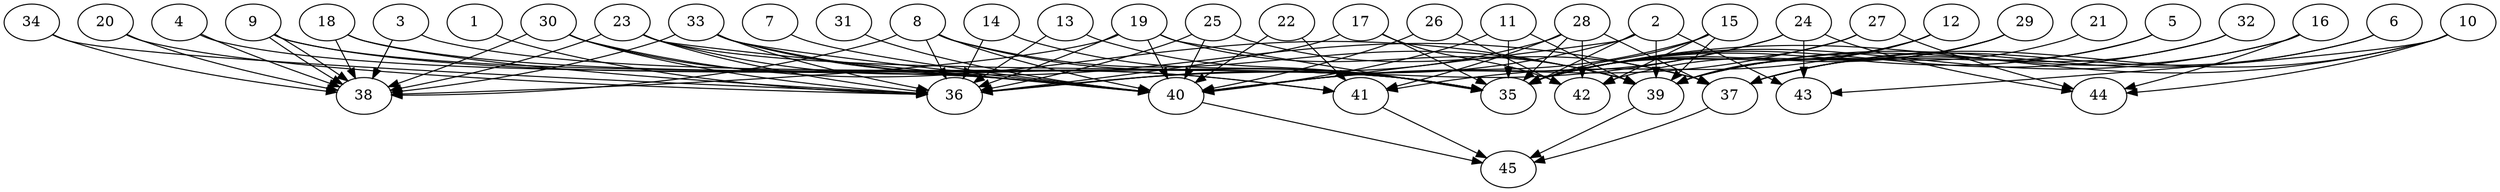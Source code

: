 // DAG (tier=3-complex, mode=compute, n=45, ccr=0.451, fat=0.826, density=0.619, regular=0.343, jump=0.226, mindata=1048576, maxdata=16777216)
// DAG automatically generated by daggen at Sun Aug 24 16:33:34 2025
// /home/ermia/Project/Environments/daggen/bin/daggen --dot --ccr 0.451 --fat 0.826 --regular 0.343 --density 0.619 --jump 0.226 --mindata 1048576 --maxdata 16777216 -n 45 
digraph G {
  1 [size="30795684291064889344", alpha="0.11", expect_size="15397842145532444672"]
  1 -> 36 [size ="78598916538368"]
  2 [size="158772107433400598528", alpha="0.19", expect_size="79386053716700299264"]
  2 -> 35 [size ="234570175741952"]
  2 -> 36 [size ="234570175741952"]
  2 -> 39 [size ="234570175741952"]
  2 -> 40 [size ="234570175741952"]
  2 -> 43 [size ="234570175741952"]
  3 [size="2291614613504000000000", alpha="0.02", expect_size="1145807306752000000000"]
  3 -> 35 [size ="1390542848000000"]
  3 -> 38 [size ="1390542848000000"]
  4 [size="710939609560030", alpha="0.03", expect_size="355469804780015"]
  4 -> 38 [size ="44917606842368"]
  4 -> 40 [size ="44917606842368"]
  5 [size="13847554396216024", alpha="0.01", expect_size="6923777198108012"]
  5 -> 35 [size ="393959306166272"]
  5 -> 37 [size ="393959306166272"]
  6 [size="17089470870544692", alpha="0.08", expect_size="8544735435272346"]
  6 -> 37 [size ="10768363814912"]
  6 -> 39 [size ="10768363814912"]
  7 [size="513279015550940348416", alpha="0.14", expect_size="256639507775470174208"]
  7 -> 40 [size ="512852322418688"]
  8 [size="4712917515073280", alpha="0.05", expect_size="2356458757536640"]
  8 -> 35 [size ="75900662054912"]
  8 -> 36 [size ="75900662054912"]
  8 -> 38 [size ="75900662054912"]
  8 -> 39 [size ="75900662054912"]
  8 -> 40 [size ="75900662054912"]
  9 [size="411894554638474543104", alpha="0.14", expect_size="205947277319237271552"]
  9 -> 35 [size ="442874512539648"]
  9 -> 38 [size ="442874512539648"]
  9 -> 38 [size ="442874512539648"]
  9 -> 40 [size ="442874512539648"]
  10 [size="2014676071935188480", alpha="0.07", expect_size="1007338035967594240"]
  10 -> 35 [size ="849801432268800"]
  10 -> 37 [size ="849801432268800"]
  10 -> 43 [size ="849801432268800"]
  10 -> 44 [size ="849801432268800"]
  11 [size="425318238033096", alpha="0.02", expect_size="212659119016548"]
  11 -> 35 [size ="10825465069568"]
  11 -> 39 [size ="10825465069568"]
  11 -> 40 [size ="10825465069568"]
  12 [size="64227536961675008", alpha="0.02", expect_size="32113768480837504"]
  12 -> 35 [size ="1158743664361472"]
  12 -> 39 [size ="1158743664361472"]
  12 -> 41 [size ="1158743664361472"]
  13 [size="246003467975200342016", alpha="0.07", expect_size="123001733987600171008"]
  13 -> 35 [size ="314087611301888"]
  13 -> 36 [size ="314087611301888"]
  14 [size="3550081751208766464", alpha="0.04", expect_size="1775040875604383232"]
  14 -> 35 [size ="1318701290749952"]
  14 -> 36 [size ="1318701290749952"]
  15 [size="29751347525791514624", alpha="0.05", expect_size="14875673762895757312"]
  15 -> 35 [size ="76811765547008"]
  15 -> 39 [size ="76811765547008"]
  15 -> 40 [size ="76811765547008"]
  15 -> 42 [size ="76811765547008"]
  16 [size="1021775370847092998144", alpha="0.20", expect_size="510887685423546499072"]
  16 -> 35 [size ="811571785760768"]
  16 -> 39 [size ="811571785760768"]
  16 -> 44 [size ="811571785760768"]
  17 [size="35212559336550264", alpha="0.07", expect_size="17606279668275132"]
  17 -> 35 [size ="1294204852502528"]
  17 -> 36 [size ="1294204852502528"]
  17 -> 42 [size ="1294204852502528"]
  18 [size="20993876790834364416", alpha="0.02", expect_size="10496938395417182208"]
  18 -> 35 [size ="60881463410688"]
  18 -> 36 [size ="60881463410688"]
  18 -> 38 [size ="60881463410688"]
  19 [size="2859456936798211538944", alpha="0.11", expect_size="1429728468399105769472"]
  19 -> 35 [size ="1611680781959168"]
  19 -> 36 [size ="1611680781959168"]
  19 -> 38 [size ="1611680781959168"]
  19 -> 39 [size ="1611680781959168"]
  19 -> 40 [size ="1611680781959168"]
  20 [size="3585889632794025472", alpha="0.06", expect_size="1792944816397012736"]
  20 -> 36 [size ="2211301627527168"]
  20 -> 38 [size ="2211301627527168"]
  21 [size="1431490253273887145984", alpha="0.08", expect_size="715745126636943572992"]
  21 -> 39 [size ="1016129166245888"]
  22 [size="1349371999728732416", alpha="0.15", expect_size="674685999864366208"]
  22 -> 40 [size ="975369364570112"]
  22 -> 41 [size ="975369364570112"]
  23 [size="4627887625942624894976", alpha="0.11", expect_size="2313943812971312447488"]
  23 -> 35 [size ="2221664746078208"]
  23 -> 36 [size ="2221664746078208"]
  23 -> 38 [size ="2221664746078208"]
  23 -> 40 [size ="2221664746078208"]
  23 -> 41 [size ="2221664746078208"]
  24 [size="440597119811488579584", alpha="0.03", expect_size="220298559905744289792"]
  24 -> 36 [size ="463216928882688"]
  24 -> 40 [size ="463216928882688"]
  24 -> 43 [size ="463216928882688"]
  24 -> 44 [size ="463216928882688"]
  25 [size="3401724630170203062272", alpha="0.20", expect_size="1700862315085101531136"]
  25 -> 36 [size ="1809489594417152"]
  25 -> 37 [size ="1809489594417152"]
  25 -> 40 [size ="1809489594417152"]
  26 [size="508356433803224128", alpha="0.06", expect_size="254178216901612064"]
  26 -> 40 [size ="608503660019712"]
  26 -> 42 [size ="608503660019712"]
  27 [size="232160239535985262592", alpha="0.06", expect_size="116080119767992631296"]
  27 -> 35 [size ="302191248146432"]
  27 -> 40 [size ="302191248146432"]
  27 -> 44 [size ="302191248146432"]
  28 [size="2381401126067087867904", alpha="0.09", expect_size="1190700563033543933952"]
  28 -> 35 [size ="1426631109378048"]
  28 -> 36 [size ="1426631109378048"]
  28 -> 37 [size ="1426631109378048"]
  28 -> 41 [size ="1426631109378048"]
  28 -> 42 [size ="1426631109378048"]
  29 [size="4311897327662134", alpha="0.17", expect_size="2155948663831067"]
  29 -> 35 [size ="174735509946368"]
  29 -> 39 [size ="174735509946368"]
  29 -> 42 [size ="174735509946368"]
  30 [size="1638571451279451619328", alpha="0.14", expect_size="819285725639725809664"]
  30 -> 36 [size ="1111903019466752"]
  30 -> 38 [size ="1111903019466752"]
  30 -> 39 [size ="1111903019466752"]
  30 -> 40 [size ="1111903019466752"]
  31 [size="3738123622584139382784", alpha="0.07", expect_size="1869061811292069691392"]
  31 -> 40 [size ="1926899630604288"]
  32 [size="331713488540224640", alpha="0.02", expect_size="165856744270112320"]
  32 -> 35 [size ="144333583941632"]
  32 -> 37 [size ="144333583941632"]
  33 [size="6833110842050111488", alpha="0.10", expect_size="3416555421025055744"]
  33 -> 36 [size ="2251524944166912"]
  33 -> 37 [size ="2251524944166912"]
  33 -> 38 [size ="2251524944166912"]
  33 -> 40 [size ="2251524944166912"]
  33 -> 41 [size ="2251524944166912"]
  34 [size="49514309341249798144", alpha="0.10", expect_size="24757154670624899072"]
  34 -> 36 [size ="107872432160768"]
  34 -> 38 [size ="107872432160768"]
  35 [size="1470009738691906816", alpha="0.06", expect_size="735004869345953408"]
  36 [size="2756980464632656", alpha="0.07", expect_size="1378490232316328"]
  37 [size="2042767505401109807104", alpha="0.08", expect_size="1021383752700554903552"]
  37 -> 45 [size ="1287960708251648"]
  38 [size="126713750897866560", alpha="0.18", expect_size="63356875448933280"]
  39 [size="803286383196370894848", alpha="0.15", expect_size="401643191598185447424"]
  39 -> 45 [size ="691305889923072"]
  40 [size="165557300806782272", alpha="0.03", expect_size="82778650403391136"]
  40 -> 45 [size ="76710263390208"]
  41 [size="3562328130558785024", alpha="0.18", expect_size="1781164065279392512"]
  41 -> 45 [size ="1278208573964288"]
  42 [size="24259245828254728192", alpha="0.13", expect_size="12129622914127364096"]
  43 [size="44451608202450616", alpha="0.05", expect_size="22225804101225308"]
  44 [size="1388996507112585560064", alpha="0.08", expect_size="694498253556292780032"]
  45 [size="148034545767262715904", alpha="0.05", expect_size="74017272883631357952"]
}